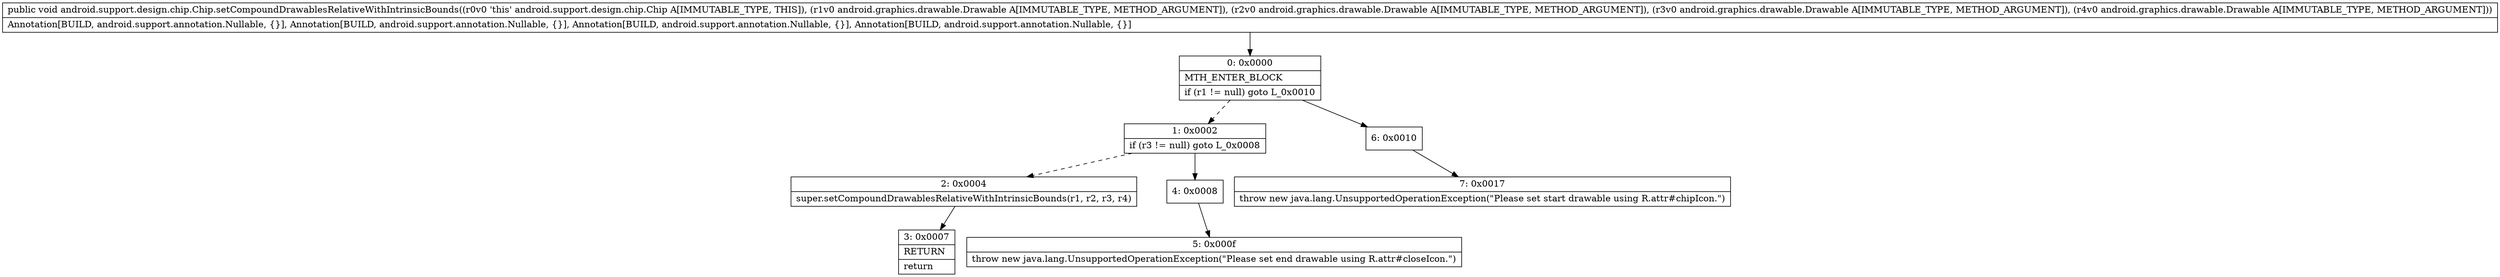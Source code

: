digraph "CFG forandroid.support.design.chip.Chip.setCompoundDrawablesRelativeWithIntrinsicBounds(Landroid\/graphics\/drawable\/Drawable;Landroid\/graphics\/drawable\/Drawable;Landroid\/graphics\/drawable\/Drawable;Landroid\/graphics\/drawable\/Drawable;)V" {
Node_0 [shape=record,label="{0\:\ 0x0000|MTH_ENTER_BLOCK\l|if (r1 != null) goto L_0x0010\l}"];
Node_1 [shape=record,label="{1\:\ 0x0002|if (r3 != null) goto L_0x0008\l}"];
Node_2 [shape=record,label="{2\:\ 0x0004|super.setCompoundDrawablesRelativeWithIntrinsicBounds(r1, r2, r3, r4)\l}"];
Node_3 [shape=record,label="{3\:\ 0x0007|RETURN\l|return\l}"];
Node_4 [shape=record,label="{4\:\ 0x0008}"];
Node_5 [shape=record,label="{5\:\ 0x000f|throw new java.lang.UnsupportedOperationException(\"Please set end drawable using R.attr#closeIcon.\")\l}"];
Node_6 [shape=record,label="{6\:\ 0x0010}"];
Node_7 [shape=record,label="{7\:\ 0x0017|throw new java.lang.UnsupportedOperationException(\"Please set start drawable using R.attr#chipIcon.\")\l}"];
MethodNode[shape=record,label="{public void android.support.design.chip.Chip.setCompoundDrawablesRelativeWithIntrinsicBounds((r0v0 'this' android.support.design.chip.Chip A[IMMUTABLE_TYPE, THIS]), (r1v0 android.graphics.drawable.Drawable A[IMMUTABLE_TYPE, METHOD_ARGUMENT]), (r2v0 android.graphics.drawable.Drawable A[IMMUTABLE_TYPE, METHOD_ARGUMENT]), (r3v0 android.graphics.drawable.Drawable A[IMMUTABLE_TYPE, METHOD_ARGUMENT]), (r4v0 android.graphics.drawable.Drawable A[IMMUTABLE_TYPE, METHOD_ARGUMENT]))  | Annotation[BUILD, android.support.annotation.Nullable, \{\}], Annotation[BUILD, android.support.annotation.Nullable, \{\}], Annotation[BUILD, android.support.annotation.Nullable, \{\}], Annotation[BUILD, android.support.annotation.Nullable, \{\}]\l}"];
MethodNode -> Node_0;
Node_0 -> Node_1[style=dashed];
Node_0 -> Node_6;
Node_1 -> Node_2[style=dashed];
Node_1 -> Node_4;
Node_2 -> Node_3;
Node_4 -> Node_5;
Node_6 -> Node_7;
}

